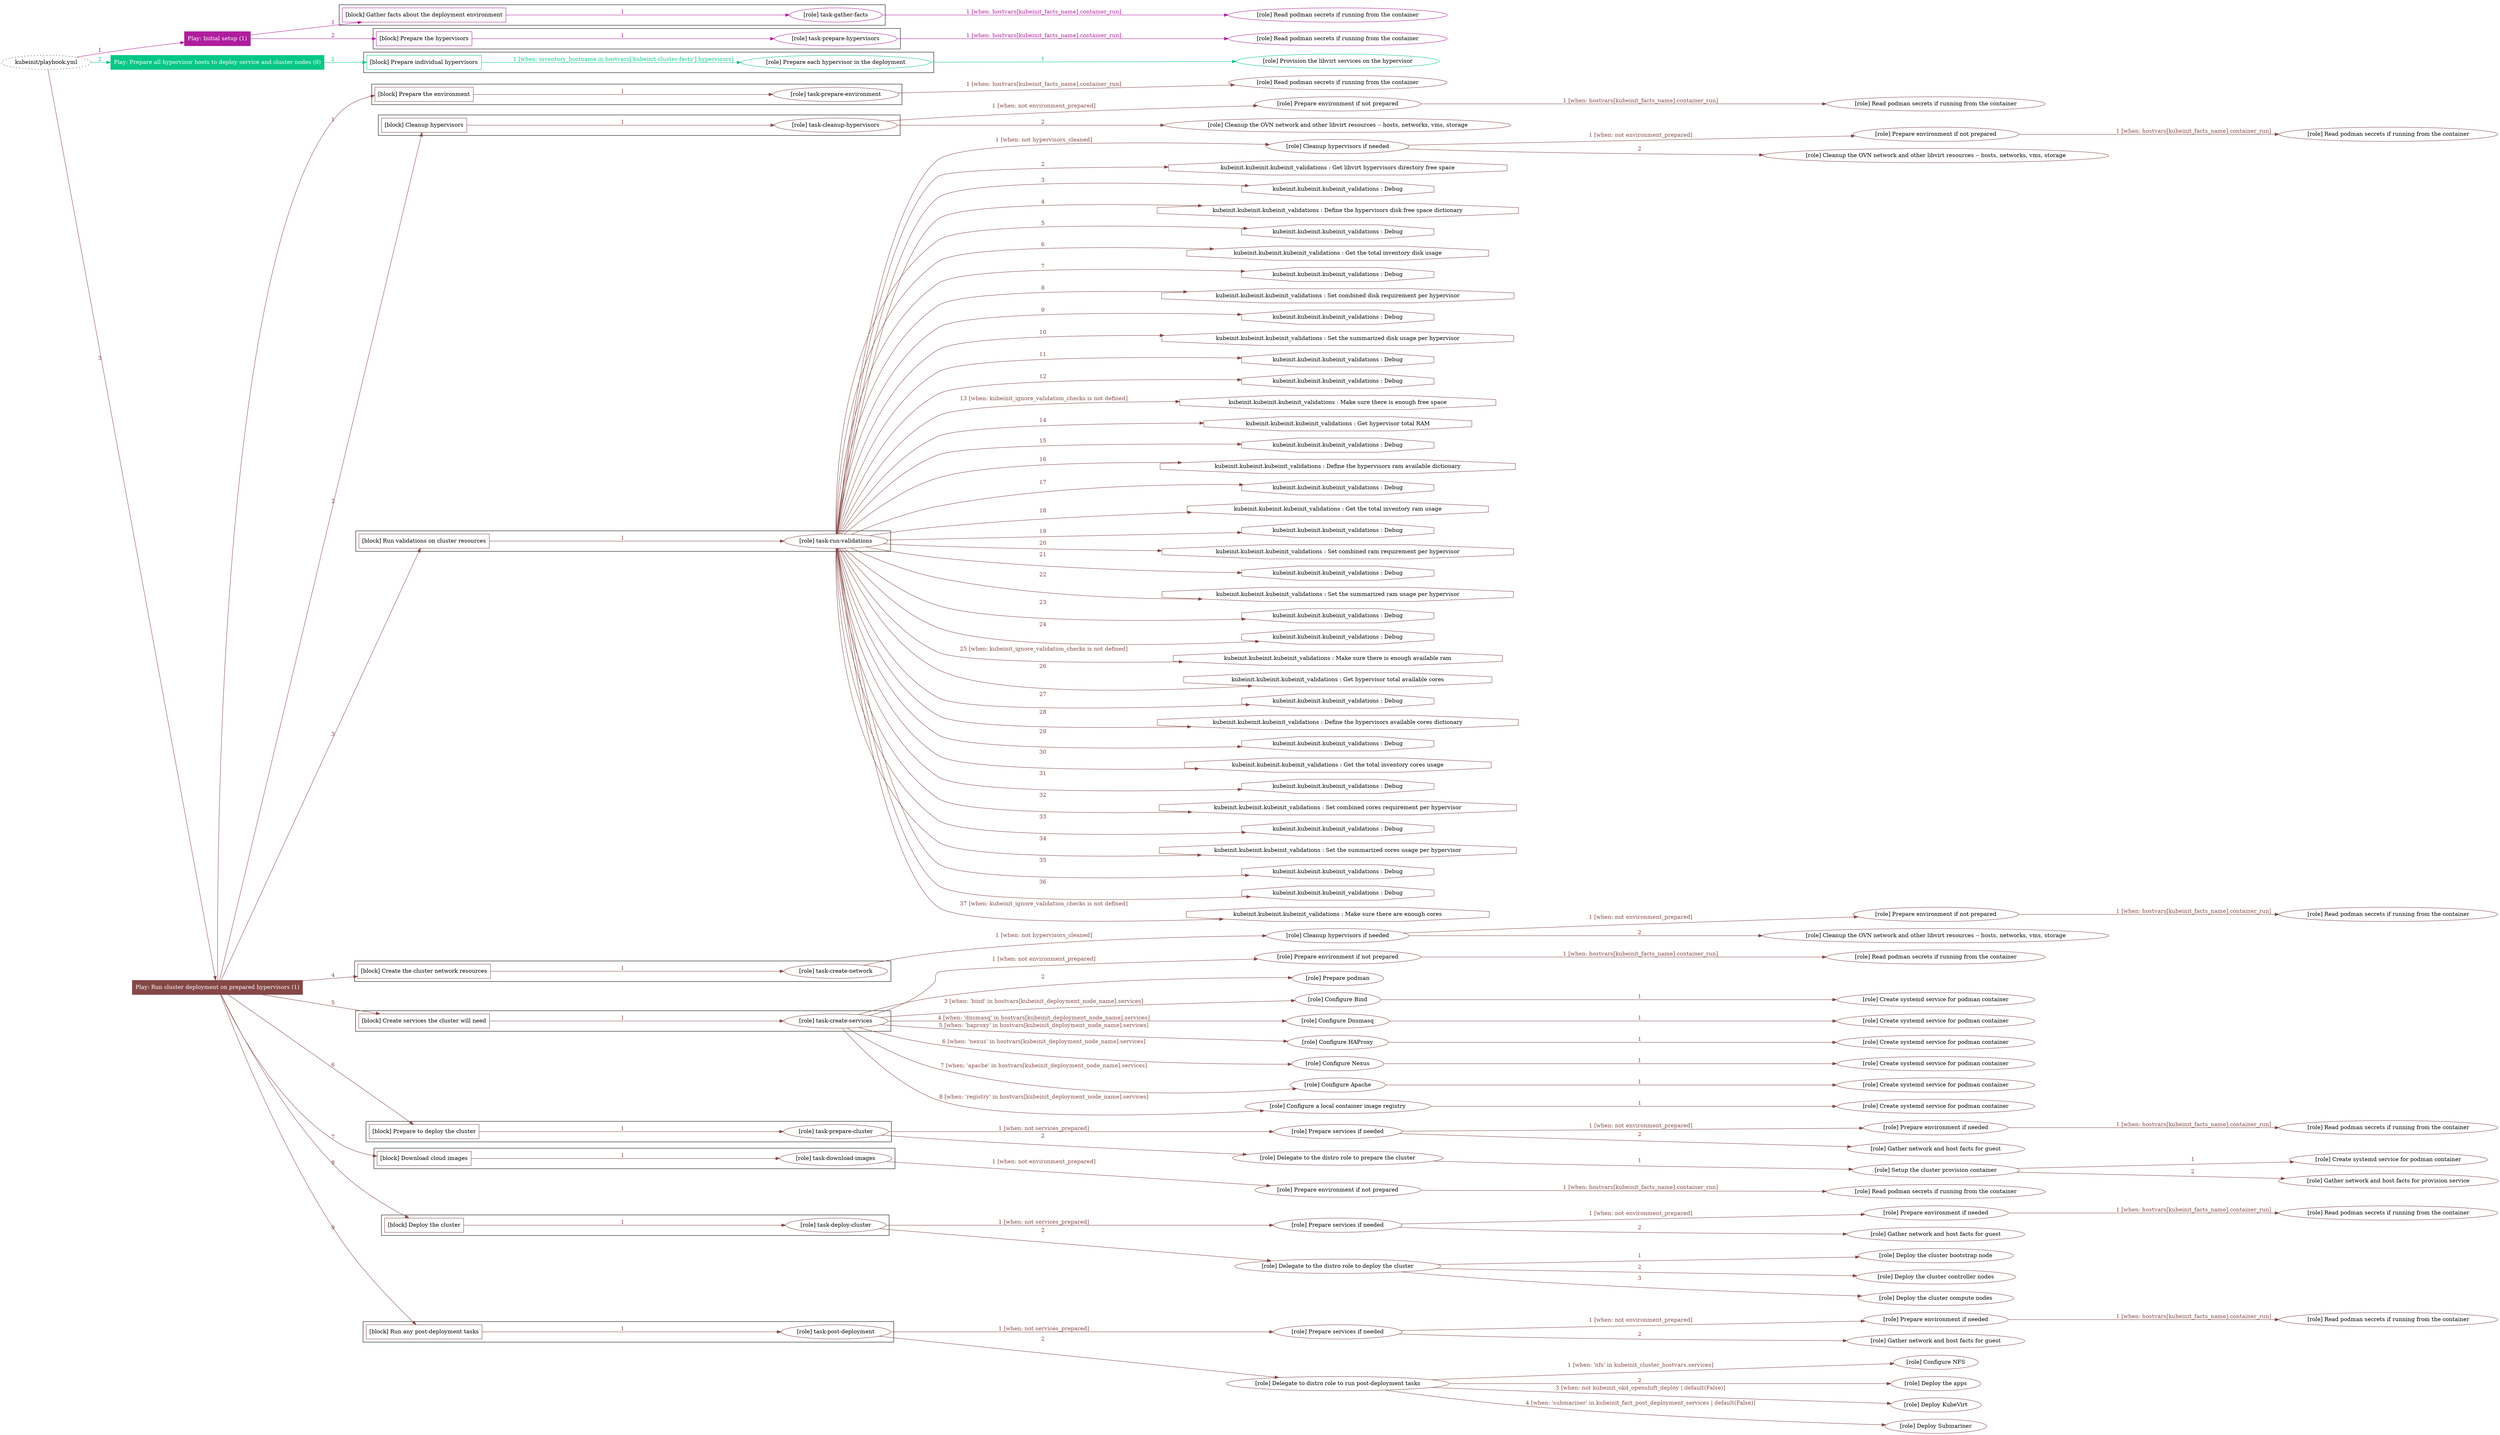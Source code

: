 digraph {
	graph [concentrate=true ordering=in rankdir=LR ratio=fill]
	edge [esep=5 sep=10]
	"kubeinit/playbook.yml" [id=root_node style=dotted]
	play_0685d596 [label="Play: Initial setup (1)" color="#af1d9d" fontcolor="#ffffff" id=play_0685d596 shape=box style=filled tooltip=localhost]
	"kubeinit/playbook.yml" -> play_0685d596 [label="1 " color="#af1d9d" fontcolor="#af1d9d" id=edge_8f8b0b2e labeltooltip="1 " tooltip="1 "]
	subgraph "Read podman secrets if running from the container" {
		role_24ed6146 [label="[role] Read podman secrets if running from the container" color="#af1d9d" id=role_24ed6146 tooltip="Read podman secrets if running from the container"]
	}
	subgraph "task-gather-facts" {
		role_61cdba4f [label="[role] task-gather-facts" color="#af1d9d" id=role_61cdba4f tooltip="task-gather-facts"]
		role_61cdba4f -> role_24ed6146 [label="1 [when: hostvars[kubeinit_facts_name].container_run]" color="#af1d9d" fontcolor="#af1d9d" id=edge_80971793 labeltooltip="1 [when: hostvars[kubeinit_facts_name].container_run]" tooltip="1 [when: hostvars[kubeinit_facts_name].container_run]"]
	}
	subgraph "Read podman secrets if running from the container" {
		role_dbc842fd [label="[role] Read podman secrets if running from the container" color="#af1d9d" id=role_dbc842fd tooltip="Read podman secrets if running from the container"]
	}
	subgraph "task-prepare-hypervisors" {
		role_faa354c3 [label="[role] task-prepare-hypervisors" color="#af1d9d" id=role_faa354c3 tooltip="task-prepare-hypervisors"]
		role_faa354c3 -> role_dbc842fd [label="1 [when: hostvars[kubeinit_facts_name].container_run]" color="#af1d9d" fontcolor="#af1d9d" id=edge_2224cdc1 labeltooltip="1 [when: hostvars[kubeinit_facts_name].container_run]" tooltip="1 [when: hostvars[kubeinit_facts_name].container_run]"]
	}
	subgraph "Play: Initial setup (1)" {
		play_0685d596 -> block_a4c54ee0 [label=1 color="#af1d9d" fontcolor="#af1d9d" id=edge_aa419f63 labeltooltip=1 tooltip=1]
		subgraph cluster_block_a4c54ee0 {
			block_a4c54ee0 [label="[block] Gather facts about the deployment environment" color="#af1d9d" id=block_a4c54ee0 labeltooltip="Gather facts about the deployment environment" shape=box tooltip="Gather facts about the deployment environment"]
			block_a4c54ee0 -> role_61cdba4f [label="1 " color="#af1d9d" fontcolor="#af1d9d" id=edge_328b57b1 labeltooltip="1 " tooltip="1 "]
		}
		play_0685d596 -> block_86381992 [label=2 color="#af1d9d" fontcolor="#af1d9d" id=edge_4bd8c735 labeltooltip=2 tooltip=2]
		subgraph cluster_block_86381992 {
			block_86381992 [label="[block] Prepare the hypervisors" color="#af1d9d" id=block_86381992 labeltooltip="Prepare the hypervisors" shape=box tooltip="Prepare the hypervisors"]
			block_86381992 -> role_faa354c3 [label="1 " color="#af1d9d" fontcolor="#af1d9d" id=edge_7ea44155 labeltooltip="1 " tooltip="1 "]
		}
	}
	play_f2691a09 [label="Play: Prepare all hypervisor hosts to deploy service and cluster nodes (0)" color="#05c787" fontcolor="#ffffff" id=play_f2691a09 shape=box style=filled tooltip="Play: Prepare all hypervisor hosts to deploy service and cluster nodes (0)"]
	"kubeinit/playbook.yml" -> play_f2691a09 [label="2 " color="#05c787" fontcolor="#05c787" id=edge_9581163a labeltooltip="2 " tooltip="2 "]
	subgraph "Provision the libvirt services on the hypervisor" {
		role_4ffd6a78 [label="[role] Provision the libvirt services on the hypervisor" color="#05c787" id=role_4ffd6a78 tooltip="Provision the libvirt services on the hypervisor"]
	}
	subgraph "Prepare each hypervisor in the deployment" {
		role_a27e5c98 [label="[role] Prepare each hypervisor in the deployment" color="#05c787" id=role_a27e5c98 tooltip="Prepare each hypervisor in the deployment"]
		role_a27e5c98 -> role_4ffd6a78 [label="1 " color="#05c787" fontcolor="#05c787" id=edge_4da45362 labeltooltip="1 " tooltip="1 "]
	}
	subgraph "Play: Prepare all hypervisor hosts to deploy service and cluster nodes (0)" {
		play_f2691a09 -> block_46a20456 [label=1 color="#05c787" fontcolor="#05c787" id=edge_9b5842ed labeltooltip=1 tooltip=1]
		subgraph cluster_block_46a20456 {
			block_46a20456 [label="[block] Prepare individual hypervisors" color="#05c787" id=block_46a20456 labeltooltip="Prepare individual hypervisors" shape=box tooltip="Prepare individual hypervisors"]
			block_46a20456 -> role_a27e5c98 [label="1 [when: inventory_hostname in hostvars['kubeinit-cluster-facts'].hypervisors]" color="#05c787" fontcolor="#05c787" id=edge_c04d66a2 labeltooltip="1 [when: inventory_hostname in hostvars['kubeinit-cluster-facts'].hypervisors]" tooltip="1 [when: inventory_hostname in hostvars['kubeinit-cluster-facts'].hypervisors]"]
		}
	}
	play_f6b7270e [label="Play: Run cluster deployment on prepared hypervisors (1)" color="#854747" fontcolor="#ffffff" id=play_f6b7270e shape=box style=filled tooltip=localhost]
	"kubeinit/playbook.yml" -> play_f6b7270e [label="3 " color="#854747" fontcolor="#854747" id=edge_bc15d249 labeltooltip="3 " tooltip="3 "]
	subgraph "Read podman secrets if running from the container" {
		role_94234beb [label="[role] Read podman secrets if running from the container" color="#854747" id=role_94234beb tooltip="Read podman secrets if running from the container"]
	}
	subgraph "task-prepare-environment" {
		role_3688cc11 [label="[role] task-prepare-environment" color="#854747" id=role_3688cc11 tooltip="task-prepare-environment"]
		role_3688cc11 -> role_94234beb [label="1 [when: hostvars[kubeinit_facts_name].container_run]" color="#854747" fontcolor="#854747" id=edge_d408e7b5 labeltooltip="1 [when: hostvars[kubeinit_facts_name].container_run]" tooltip="1 [when: hostvars[kubeinit_facts_name].container_run]"]
	}
	subgraph "Read podman secrets if running from the container" {
		role_22112180 [label="[role] Read podman secrets if running from the container" color="#854747" id=role_22112180 tooltip="Read podman secrets if running from the container"]
	}
	subgraph "Prepare environment if not prepared" {
		role_2fa9e718 [label="[role] Prepare environment if not prepared" color="#854747" id=role_2fa9e718 tooltip="Prepare environment if not prepared"]
		role_2fa9e718 -> role_22112180 [label="1 [when: hostvars[kubeinit_facts_name].container_run]" color="#854747" fontcolor="#854747" id=edge_878604b3 labeltooltip="1 [when: hostvars[kubeinit_facts_name].container_run]" tooltip="1 [when: hostvars[kubeinit_facts_name].container_run]"]
	}
	subgraph "Cleanup the OVN network and other libvirt resources -- hosts, networks, vms, storage" {
		role_5b834fec [label="[role] Cleanup the OVN network and other libvirt resources -- hosts, networks, vms, storage" color="#854747" id=role_5b834fec tooltip="Cleanup the OVN network and other libvirt resources -- hosts, networks, vms, storage"]
	}
	subgraph "task-cleanup-hypervisors" {
		role_22221d3d [label="[role] task-cleanup-hypervisors" color="#854747" id=role_22221d3d tooltip="task-cleanup-hypervisors"]
		role_22221d3d -> role_2fa9e718 [label="1 [when: not environment_prepared]" color="#854747" fontcolor="#854747" id=edge_04b07836 labeltooltip="1 [when: not environment_prepared]" tooltip="1 [when: not environment_prepared]"]
		role_22221d3d -> role_5b834fec [label="2 " color="#854747" fontcolor="#854747" id=edge_b4f05769 labeltooltip="2 " tooltip="2 "]
	}
	subgraph "Read podman secrets if running from the container" {
		role_e378401e [label="[role] Read podman secrets if running from the container" color="#854747" id=role_e378401e tooltip="Read podman secrets if running from the container"]
	}
	subgraph "Prepare environment if not prepared" {
		role_9aff39a0 [label="[role] Prepare environment if not prepared" color="#854747" id=role_9aff39a0 tooltip="Prepare environment if not prepared"]
		role_9aff39a0 -> role_e378401e [label="1 [when: hostvars[kubeinit_facts_name].container_run]" color="#854747" fontcolor="#854747" id=edge_1d76d704 labeltooltip="1 [when: hostvars[kubeinit_facts_name].container_run]" tooltip="1 [when: hostvars[kubeinit_facts_name].container_run]"]
	}
	subgraph "Cleanup the OVN network and other libvirt resources -- hosts, networks, vms, storage" {
		role_2ee1ac13 [label="[role] Cleanup the OVN network and other libvirt resources -- hosts, networks, vms, storage" color="#854747" id=role_2ee1ac13 tooltip="Cleanup the OVN network and other libvirt resources -- hosts, networks, vms, storage"]
	}
	subgraph "Cleanup hypervisors if needed" {
		role_cc8b9777 [label="[role] Cleanup hypervisors if needed" color="#854747" id=role_cc8b9777 tooltip="Cleanup hypervisors if needed"]
		role_cc8b9777 -> role_9aff39a0 [label="1 [when: not environment_prepared]" color="#854747" fontcolor="#854747" id=edge_7e98223b labeltooltip="1 [when: not environment_prepared]" tooltip="1 [when: not environment_prepared]"]
		role_cc8b9777 -> role_2ee1ac13 [label="2 " color="#854747" fontcolor="#854747" id=edge_c0508a33 labeltooltip="2 " tooltip="2 "]
	}
	subgraph "task-run-validations" {
		role_714ed2f5 [label="[role] task-run-validations" color="#854747" id=role_714ed2f5 tooltip="task-run-validations"]
		role_714ed2f5 -> role_cc8b9777 [label="1 [when: not hypervisors_cleaned]" color="#854747" fontcolor="#854747" id=edge_dbb96b93 labeltooltip="1 [when: not hypervisors_cleaned]" tooltip="1 [when: not hypervisors_cleaned]"]
		task_331202b0 [label="kubeinit.kubeinit.kubeinit_validations : Get libvirt hypervisors directory free space" color="#854747" id=task_331202b0 shape=octagon tooltip="kubeinit.kubeinit.kubeinit_validations : Get libvirt hypervisors directory free space"]
		role_714ed2f5 -> task_331202b0 [label="2 " color="#854747" fontcolor="#854747" id=edge_df3372b8 labeltooltip="2 " tooltip="2 "]
		task_e487527e [label="kubeinit.kubeinit.kubeinit_validations : Debug" color="#854747" id=task_e487527e shape=octagon tooltip="kubeinit.kubeinit.kubeinit_validations : Debug"]
		role_714ed2f5 -> task_e487527e [label="3 " color="#854747" fontcolor="#854747" id=edge_4d9d4623 labeltooltip="3 " tooltip="3 "]
		task_a18139d1 [label="kubeinit.kubeinit.kubeinit_validations : Define the hypervisors disk free space dictionary" color="#854747" id=task_a18139d1 shape=octagon tooltip="kubeinit.kubeinit.kubeinit_validations : Define the hypervisors disk free space dictionary"]
		role_714ed2f5 -> task_a18139d1 [label="4 " color="#854747" fontcolor="#854747" id=edge_6fa7f464 labeltooltip="4 " tooltip="4 "]
		task_9005a66f [label="kubeinit.kubeinit.kubeinit_validations : Debug" color="#854747" id=task_9005a66f shape=octagon tooltip="kubeinit.kubeinit.kubeinit_validations : Debug"]
		role_714ed2f5 -> task_9005a66f [label="5 " color="#854747" fontcolor="#854747" id=edge_04dede10 labeltooltip="5 " tooltip="5 "]
		task_33480e3e [label="kubeinit.kubeinit.kubeinit_validations : Get the total inventory disk usage" color="#854747" id=task_33480e3e shape=octagon tooltip="kubeinit.kubeinit.kubeinit_validations : Get the total inventory disk usage"]
		role_714ed2f5 -> task_33480e3e [label="6 " color="#854747" fontcolor="#854747" id=edge_5e20a4da labeltooltip="6 " tooltip="6 "]
		task_8d10c414 [label="kubeinit.kubeinit.kubeinit_validations : Debug" color="#854747" id=task_8d10c414 shape=octagon tooltip="kubeinit.kubeinit.kubeinit_validations : Debug"]
		role_714ed2f5 -> task_8d10c414 [label="7 " color="#854747" fontcolor="#854747" id=edge_f7def465 labeltooltip="7 " tooltip="7 "]
		task_3818ac4b [label="kubeinit.kubeinit.kubeinit_validations : Set combined disk requirement per hypervisor" color="#854747" id=task_3818ac4b shape=octagon tooltip="kubeinit.kubeinit.kubeinit_validations : Set combined disk requirement per hypervisor"]
		role_714ed2f5 -> task_3818ac4b [label="8 " color="#854747" fontcolor="#854747" id=edge_9a1a852e labeltooltip="8 " tooltip="8 "]
		task_43aed295 [label="kubeinit.kubeinit.kubeinit_validations : Debug" color="#854747" id=task_43aed295 shape=octagon tooltip="kubeinit.kubeinit.kubeinit_validations : Debug"]
		role_714ed2f5 -> task_43aed295 [label="9 " color="#854747" fontcolor="#854747" id=edge_b6ee9d25 labeltooltip="9 " tooltip="9 "]
		task_d18b5971 [label="kubeinit.kubeinit.kubeinit_validations : Set the summarized disk usage per hypervisor" color="#854747" id=task_d18b5971 shape=octagon tooltip="kubeinit.kubeinit.kubeinit_validations : Set the summarized disk usage per hypervisor"]
		role_714ed2f5 -> task_d18b5971 [label="10 " color="#854747" fontcolor="#854747" id=edge_6c0a3bf8 labeltooltip="10 " tooltip="10 "]
		task_32d3f535 [label="kubeinit.kubeinit.kubeinit_validations : Debug" color="#854747" id=task_32d3f535 shape=octagon tooltip="kubeinit.kubeinit.kubeinit_validations : Debug"]
		role_714ed2f5 -> task_32d3f535 [label="11 " color="#854747" fontcolor="#854747" id=edge_5df92bb1 labeltooltip="11 " tooltip="11 "]
		task_d9fd62b8 [label="kubeinit.kubeinit.kubeinit_validations : Debug" color="#854747" id=task_d9fd62b8 shape=octagon tooltip="kubeinit.kubeinit.kubeinit_validations : Debug"]
		role_714ed2f5 -> task_d9fd62b8 [label="12 " color="#854747" fontcolor="#854747" id=edge_c67eb30b labeltooltip="12 " tooltip="12 "]
		task_4057af6d [label="kubeinit.kubeinit.kubeinit_validations : Make sure there is enough free space" color="#854747" id=task_4057af6d shape=octagon tooltip="kubeinit.kubeinit.kubeinit_validations : Make sure there is enough free space"]
		role_714ed2f5 -> task_4057af6d [label="13 [when: kubeinit_ignore_validation_checks is not defined]" color="#854747" fontcolor="#854747" id=edge_d4b94a95 labeltooltip="13 [when: kubeinit_ignore_validation_checks is not defined]" tooltip="13 [when: kubeinit_ignore_validation_checks is not defined]"]
		task_4371230c [label="kubeinit.kubeinit.kubeinit_validations : Get hypervisor total RAM" color="#854747" id=task_4371230c shape=octagon tooltip="kubeinit.kubeinit.kubeinit_validations : Get hypervisor total RAM"]
		role_714ed2f5 -> task_4371230c [label="14 " color="#854747" fontcolor="#854747" id=edge_fa774806 labeltooltip="14 " tooltip="14 "]
		task_19214ac5 [label="kubeinit.kubeinit.kubeinit_validations : Debug" color="#854747" id=task_19214ac5 shape=octagon tooltip="kubeinit.kubeinit.kubeinit_validations : Debug"]
		role_714ed2f5 -> task_19214ac5 [label="15 " color="#854747" fontcolor="#854747" id=edge_b924565c labeltooltip="15 " tooltip="15 "]
		task_bca22508 [label="kubeinit.kubeinit.kubeinit_validations : Define the hypervisors ram available dictionary" color="#854747" id=task_bca22508 shape=octagon tooltip="kubeinit.kubeinit.kubeinit_validations : Define the hypervisors ram available dictionary"]
		role_714ed2f5 -> task_bca22508 [label="16 " color="#854747" fontcolor="#854747" id=edge_3944352e labeltooltip="16 " tooltip="16 "]
		task_31cd883c [label="kubeinit.kubeinit.kubeinit_validations : Debug" color="#854747" id=task_31cd883c shape=octagon tooltip="kubeinit.kubeinit.kubeinit_validations : Debug"]
		role_714ed2f5 -> task_31cd883c [label="17 " color="#854747" fontcolor="#854747" id=edge_65f0839d labeltooltip="17 " tooltip="17 "]
		task_0bd666d9 [label="kubeinit.kubeinit.kubeinit_validations : Get the total inventory ram usage" color="#854747" id=task_0bd666d9 shape=octagon tooltip="kubeinit.kubeinit.kubeinit_validations : Get the total inventory ram usage"]
		role_714ed2f5 -> task_0bd666d9 [label="18 " color="#854747" fontcolor="#854747" id=edge_379b1be1 labeltooltip="18 " tooltip="18 "]
		task_aad6dec8 [label="kubeinit.kubeinit.kubeinit_validations : Debug" color="#854747" id=task_aad6dec8 shape=octagon tooltip="kubeinit.kubeinit.kubeinit_validations : Debug"]
		role_714ed2f5 -> task_aad6dec8 [label="19 " color="#854747" fontcolor="#854747" id=edge_ab756b54 labeltooltip="19 " tooltip="19 "]
		task_6234c213 [label="kubeinit.kubeinit.kubeinit_validations : Set combined ram requirement per hypervisor" color="#854747" id=task_6234c213 shape=octagon tooltip="kubeinit.kubeinit.kubeinit_validations : Set combined ram requirement per hypervisor"]
		role_714ed2f5 -> task_6234c213 [label="20 " color="#854747" fontcolor="#854747" id=edge_751dcb80 labeltooltip="20 " tooltip="20 "]
		task_55b1934d [label="kubeinit.kubeinit.kubeinit_validations : Debug" color="#854747" id=task_55b1934d shape=octagon tooltip="kubeinit.kubeinit.kubeinit_validations : Debug"]
		role_714ed2f5 -> task_55b1934d [label="21 " color="#854747" fontcolor="#854747" id=edge_93efc09e labeltooltip="21 " tooltip="21 "]
		task_b876c24c [label="kubeinit.kubeinit.kubeinit_validations : Set the summarized ram usage per hypervisor" color="#854747" id=task_b876c24c shape=octagon tooltip="kubeinit.kubeinit.kubeinit_validations : Set the summarized ram usage per hypervisor"]
		role_714ed2f5 -> task_b876c24c [label="22 " color="#854747" fontcolor="#854747" id=edge_3e8c106b labeltooltip="22 " tooltip="22 "]
		task_79469ac1 [label="kubeinit.kubeinit.kubeinit_validations : Debug" color="#854747" id=task_79469ac1 shape=octagon tooltip="kubeinit.kubeinit.kubeinit_validations : Debug"]
		role_714ed2f5 -> task_79469ac1 [label="23 " color="#854747" fontcolor="#854747" id=edge_8bdf8577 labeltooltip="23 " tooltip="23 "]
		task_2e6499dc [label="kubeinit.kubeinit.kubeinit_validations : Debug" color="#854747" id=task_2e6499dc shape=octagon tooltip="kubeinit.kubeinit.kubeinit_validations : Debug"]
		role_714ed2f5 -> task_2e6499dc [label="24 " color="#854747" fontcolor="#854747" id=edge_8e2a5d62 labeltooltip="24 " tooltip="24 "]
		task_184e31fc [label="kubeinit.kubeinit.kubeinit_validations : Make sure there is enough available ram" color="#854747" id=task_184e31fc shape=octagon tooltip="kubeinit.kubeinit.kubeinit_validations : Make sure there is enough available ram"]
		role_714ed2f5 -> task_184e31fc [label="25 [when: kubeinit_ignore_validation_checks is not defined]" color="#854747" fontcolor="#854747" id=edge_db596698 labeltooltip="25 [when: kubeinit_ignore_validation_checks is not defined]" tooltip="25 [when: kubeinit_ignore_validation_checks is not defined]"]
		task_57b4d81a [label="kubeinit.kubeinit.kubeinit_validations : Get hypervisor total available cores" color="#854747" id=task_57b4d81a shape=octagon tooltip="kubeinit.kubeinit.kubeinit_validations : Get hypervisor total available cores"]
		role_714ed2f5 -> task_57b4d81a [label="26 " color="#854747" fontcolor="#854747" id=edge_7ad4e264 labeltooltip="26 " tooltip="26 "]
		task_b1676270 [label="kubeinit.kubeinit.kubeinit_validations : Debug" color="#854747" id=task_b1676270 shape=octagon tooltip="kubeinit.kubeinit.kubeinit_validations : Debug"]
		role_714ed2f5 -> task_b1676270 [label="27 " color="#854747" fontcolor="#854747" id=edge_e99731a4 labeltooltip="27 " tooltip="27 "]
		task_e84261bd [label="kubeinit.kubeinit.kubeinit_validations : Define the hypervisors available cores dictionary" color="#854747" id=task_e84261bd shape=octagon tooltip="kubeinit.kubeinit.kubeinit_validations : Define the hypervisors available cores dictionary"]
		role_714ed2f5 -> task_e84261bd [label="28 " color="#854747" fontcolor="#854747" id=edge_4832e1b4 labeltooltip="28 " tooltip="28 "]
		task_720cba52 [label="kubeinit.kubeinit.kubeinit_validations : Debug" color="#854747" id=task_720cba52 shape=octagon tooltip="kubeinit.kubeinit.kubeinit_validations : Debug"]
		role_714ed2f5 -> task_720cba52 [label="29 " color="#854747" fontcolor="#854747" id=edge_a4167775 labeltooltip="29 " tooltip="29 "]
		task_f6d13540 [label="kubeinit.kubeinit.kubeinit_validations : Get the total inventory cores usage" color="#854747" id=task_f6d13540 shape=octagon tooltip="kubeinit.kubeinit.kubeinit_validations : Get the total inventory cores usage"]
		role_714ed2f5 -> task_f6d13540 [label="30 " color="#854747" fontcolor="#854747" id=edge_bd44d504 labeltooltip="30 " tooltip="30 "]
		task_a592d8c6 [label="kubeinit.kubeinit.kubeinit_validations : Debug" color="#854747" id=task_a592d8c6 shape=octagon tooltip="kubeinit.kubeinit.kubeinit_validations : Debug"]
		role_714ed2f5 -> task_a592d8c6 [label="31 " color="#854747" fontcolor="#854747" id=edge_2c338719 labeltooltip="31 " tooltip="31 "]
		task_e8f35850 [label="kubeinit.kubeinit.kubeinit_validations : Set combined cores requirement per hypervisor" color="#854747" id=task_e8f35850 shape=octagon tooltip="kubeinit.kubeinit.kubeinit_validations : Set combined cores requirement per hypervisor"]
		role_714ed2f5 -> task_e8f35850 [label="32 " color="#854747" fontcolor="#854747" id=edge_eac972f3 labeltooltip="32 " tooltip="32 "]
		task_7ab12b32 [label="kubeinit.kubeinit.kubeinit_validations : Debug" color="#854747" id=task_7ab12b32 shape=octagon tooltip="kubeinit.kubeinit.kubeinit_validations : Debug"]
		role_714ed2f5 -> task_7ab12b32 [label="33 " color="#854747" fontcolor="#854747" id=edge_dffef569 labeltooltip="33 " tooltip="33 "]
		task_8094daaf [label="kubeinit.kubeinit.kubeinit_validations : Set the summarized cores usage per hypervisor" color="#854747" id=task_8094daaf shape=octagon tooltip="kubeinit.kubeinit.kubeinit_validations : Set the summarized cores usage per hypervisor"]
		role_714ed2f5 -> task_8094daaf [label="34 " color="#854747" fontcolor="#854747" id=edge_0f276ed6 labeltooltip="34 " tooltip="34 "]
		task_fc8c52a8 [label="kubeinit.kubeinit.kubeinit_validations : Debug" color="#854747" id=task_fc8c52a8 shape=octagon tooltip="kubeinit.kubeinit.kubeinit_validations : Debug"]
		role_714ed2f5 -> task_fc8c52a8 [label="35 " color="#854747" fontcolor="#854747" id=edge_a1a5c44b labeltooltip="35 " tooltip="35 "]
		task_5edb36e2 [label="kubeinit.kubeinit.kubeinit_validations : Debug" color="#854747" id=task_5edb36e2 shape=octagon tooltip="kubeinit.kubeinit.kubeinit_validations : Debug"]
		role_714ed2f5 -> task_5edb36e2 [label="36 " color="#854747" fontcolor="#854747" id=edge_3288715a labeltooltip="36 " tooltip="36 "]
		task_ea5ab6d1 [label="kubeinit.kubeinit.kubeinit_validations : Make sure there are enough cores" color="#854747" id=task_ea5ab6d1 shape=octagon tooltip="kubeinit.kubeinit.kubeinit_validations : Make sure there are enough cores"]
		role_714ed2f5 -> task_ea5ab6d1 [label="37 [when: kubeinit_ignore_validation_checks is not defined]" color="#854747" fontcolor="#854747" id=edge_55702347 labeltooltip="37 [when: kubeinit_ignore_validation_checks is not defined]" tooltip="37 [when: kubeinit_ignore_validation_checks is not defined]"]
	}
	subgraph "Read podman secrets if running from the container" {
		role_0a273cbb [label="[role] Read podman secrets if running from the container" color="#854747" id=role_0a273cbb tooltip="Read podman secrets if running from the container"]
	}
	subgraph "Prepare environment if not prepared" {
		role_f14a4124 [label="[role] Prepare environment if not prepared" color="#854747" id=role_f14a4124 tooltip="Prepare environment if not prepared"]
		role_f14a4124 -> role_0a273cbb [label="1 [when: hostvars[kubeinit_facts_name].container_run]" color="#854747" fontcolor="#854747" id=edge_93dc4314 labeltooltip="1 [when: hostvars[kubeinit_facts_name].container_run]" tooltip="1 [when: hostvars[kubeinit_facts_name].container_run]"]
	}
	subgraph "Cleanup the OVN network and other libvirt resources -- hosts, networks, vms, storage" {
		role_46f01a3d [label="[role] Cleanup the OVN network and other libvirt resources -- hosts, networks, vms, storage" color="#854747" id=role_46f01a3d tooltip="Cleanup the OVN network and other libvirt resources -- hosts, networks, vms, storage"]
	}
	subgraph "Cleanup hypervisors if needed" {
		role_ae4ad0f1 [label="[role] Cleanup hypervisors if needed" color="#854747" id=role_ae4ad0f1 tooltip="Cleanup hypervisors if needed"]
		role_ae4ad0f1 -> role_f14a4124 [label="1 [when: not environment_prepared]" color="#854747" fontcolor="#854747" id=edge_c607fcca labeltooltip="1 [when: not environment_prepared]" tooltip="1 [when: not environment_prepared]"]
		role_ae4ad0f1 -> role_46f01a3d [label="2 " color="#854747" fontcolor="#854747" id=edge_eb69a3cb labeltooltip="2 " tooltip="2 "]
	}
	subgraph "task-create-network" {
		role_7b2343b9 [label="[role] task-create-network" color="#854747" id=role_7b2343b9 tooltip="task-create-network"]
		role_7b2343b9 -> role_ae4ad0f1 [label="1 [when: not hypervisors_cleaned]" color="#854747" fontcolor="#854747" id=edge_6773b597 labeltooltip="1 [when: not hypervisors_cleaned]" tooltip="1 [when: not hypervisors_cleaned]"]
	}
	subgraph "Read podman secrets if running from the container" {
		role_9940f193 [label="[role] Read podman secrets if running from the container" color="#854747" id=role_9940f193 tooltip="Read podman secrets if running from the container"]
	}
	subgraph "Prepare environment if not prepared" {
		role_8b5117d1 [label="[role] Prepare environment if not prepared" color="#854747" id=role_8b5117d1 tooltip="Prepare environment if not prepared"]
		role_8b5117d1 -> role_9940f193 [label="1 [when: hostvars[kubeinit_facts_name].container_run]" color="#854747" fontcolor="#854747" id=edge_570a6916 labeltooltip="1 [when: hostvars[kubeinit_facts_name].container_run]" tooltip="1 [when: hostvars[kubeinit_facts_name].container_run]"]
	}
	subgraph "Prepare podman" {
		role_1c37339b [label="[role] Prepare podman" color="#854747" id=role_1c37339b tooltip="Prepare podman"]
	}
	subgraph "Create systemd service for podman container" {
		role_82f84733 [label="[role] Create systemd service for podman container" color="#854747" id=role_82f84733 tooltip="Create systemd service for podman container"]
	}
	subgraph "Configure Bind" {
		role_f8280f1b [label="[role] Configure Bind" color="#854747" id=role_f8280f1b tooltip="Configure Bind"]
		role_f8280f1b -> role_82f84733 [label="1 " color="#854747" fontcolor="#854747" id=edge_6f335234 labeltooltip="1 " tooltip="1 "]
	}
	subgraph "Create systemd service for podman container" {
		role_722916a3 [label="[role] Create systemd service for podman container" color="#854747" id=role_722916a3 tooltip="Create systemd service for podman container"]
	}
	subgraph "Configure Dnsmasq" {
		role_4d4dff0d [label="[role] Configure Dnsmasq" color="#854747" id=role_4d4dff0d tooltip="Configure Dnsmasq"]
		role_4d4dff0d -> role_722916a3 [label="1 " color="#854747" fontcolor="#854747" id=edge_c4a05e3c labeltooltip="1 " tooltip="1 "]
	}
	subgraph "Create systemd service for podman container" {
		role_c4d7d12b [label="[role] Create systemd service for podman container" color="#854747" id=role_c4d7d12b tooltip="Create systemd service for podman container"]
	}
	subgraph "Configure HAProxy" {
		role_9acf5d86 [label="[role] Configure HAProxy" color="#854747" id=role_9acf5d86 tooltip="Configure HAProxy"]
		role_9acf5d86 -> role_c4d7d12b [label="1 " color="#854747" fontcolor="#854747" id=edge_c8ade5e2 labeltooltip="1 " tooltip="1 "]
	}
	subgraph "Create systemd service for podman container" {
		role_96e7df2e [label="[role] Create systemd service for podman container" color="#854747" id=role_96e7df2e tooltip="Create systemd service for podman container"]
	}
	subgraph "Configure Nexus" {
		role_5ab86083 [label="[role] Configure Nexus" color="#854747" id=role_5ab86083 tooltip="Configure Nexus"]
		role_5ab86083 -> role_96e7df2e [label="1 " color="#854747" fontcolor="#854747" id=edge_fc208c5f labeltooltip="1 " tooltip="1 "]
	}
	subgraph "Create systemd service for podman container" {
		role_d1525b43 [label="[role] Create systemd service for podman container" color="#854747" id=role_d1525b43 tooltip="Create systemd service for podman container"]
	}
	subgraph "Configure Apache" {
		role_7e52aaa8 [label="[role] Configure Apache" color="#854747" id=role_7e52aaa8 tooltip="Configure Apache"]
		role_7e52aaa8 -> role_d1525b43 [label="1 " color="#854747" fontcolor="#854747" id=edge_864ea550 labeltooltip="1 " tooltip="1 "]
	}
	subgraph "Create systemd service for podman container" {
		role_dd928d20 [label="[role] Create systemd service for podman container" color="#854747" id=role_dd928d20 tooltip="Create systemd service for podman container"]
	}
	subgraph "Configure a local container image registry" {
		role_128b77f2 [label="[role] Configure a local container image registry" color="#854747" id=role_128b77f2 tooltip="Configure a local container image registry"]
		role_128b77f2 -> role_dd928d20 [label="1 " color="#854747" fontcolor="#854747" id=edge_01240ed7 labeltooltip="1 " tooltip="1 "]
	}
	subgraph "task-create-services" {
		role_9f8551ae [label="[role] task-create-services" color="#854747" id=role_9f8551ae tooltip="task-create-services"]
		role_9f8551ae -> role_8b5117d1 [label="1 [when: not environment_prepared]" color="#854747" fontcolor="#854747" id=edge_ffc8051e labeltooltip="1 [when: not environment_prepared]" tooltip="1 [when: not environment_prepared]"]
		role_9f8551ae -> role_1c37339b [label="2 " color="#854747" fontcolor="#854747" id=edge_c5fe451e labeltooltip="2 " tooltip="2 "]
		role_9f8551ae -> role_f8280f1b [label="3 [when: 'bind' in hostvars[kubeinit_deployment_node_name].services]" color="#854747" fontcolor="#854747" id=edge_663f0e9d labeltooltip="3 [when: 'bind' in hostvars[kubeinit_deployment_node_name].services]" tooltip="3 [when: 'bind' in hostvars[kubeinit_deployment_node_name].services]"]
		role_9f8551ae -> role_4d4dff0d [label="4 [when: 'dnsmasq' in hostvars[kubeinit_deployment_node_name].services]" color="#854747" fontcolor="#854747" id=edge_034dd972 labeltooltip="4 [when: 'dnsmasq' in hostvars[kubeinit_deployment_node_name].services]" tooltip="4 [when: 'dnsmasq' in hostvars[kubeinit_deployment_node_name].services]"]
		role_9f8551ae -> role_9acf5d86 [label="5 [when: 'haproxy' in hostvars[kubeinit_deployment_node_name].services]" color="#854747" fontcolor="#854747" id=edge_0c421c06 labeltooltip="5 [when: 'haproxy' in hostvars[kubeinit_deployment_node_name].services]" tooltip="5 [when: 'haproxy' in hostvars[kubeinit_deployment_node_name].services]"]
		role_9f8551ae -> role_5ab86083 [label="6 [when: 'nexus' in hostvars[kubeinit_deployment_node_name].services]" color="#854747" fontcolor="#854747" id=edge_4411fe98 labeltooltip="6 [when: 'nexus' in hostvars[kubeinit_deployment_node_name].services]" tooltip="6 [when: 'nexus' in hostvars[kubeinit_deployment_node_name].services]"]
		role_9f8551ae -> role_7e52aaa8 [label="7 [when: 'apache' in hostvars[kubeinit_deployment_node_name].services]" color="#854747" fontcolor="#854747" id=edge_deb7ddc9 labeltooltip="7 [when: 'apache' in hostvars[kubeinit_deployment_node_name].services]" tooltip="7 [when: 'apache' in hostvars[kubeinit_deployment_node_name].services]"]
		role_9f8551ae -> role_128b77f2 [label="8 [when: 'registry' in hostvars[kubeinit_deployment_node_name].services]" color="#854747" fontcolor="#854747" id=edge_385b0e34 labeltooltip="8 [when: 'registry' in hostvars[kubeinit_deployment_node_name].services]" tooltip="8 [when: 'registry' in hostvars[kubeinit_deployment_node_name].services]"]
	}
	subgraph "Read podman secrets if running from the container" {
		role_2feec84a [label="[role] Read podman secrets if running from the container" color="#854747" id=role_2feec84a tooltip="Read podman secrets if running from the container"]
	}
	subgraph "Prepare environment if needed" {
		role_009b6830 [label="[role] Prepare environment if needed" color="#854747" id=role_009b6830 tooltip="Prepare environment if needed"]
		role_009b6830 -> role_2feec84a [label="1 [when: hostvars[kubeinit_facts_name].container_run]" color="#854747" fontcolor="#854747" id=edge_22c7c553 labeltooltip="1 [when: hostvars[kubeinit_facts_name].container_run]" tooltip="1 [when: hostvars[kubeinit_facts_name].container_run]"]
	}
	subgraph "Gather network and host facts for guest" {
		role_32e7d302 [label="[role] Gather network and host facts for guest" color="#854747" id=role_32e7d302 tooltip="Gather network and host facts for guest"]
	}
	subgraph "Prepare services if needed" {
		role_1bd25bf4 [label="[role] Prepare services if needed" color="#854747" id=role_1bd25bf4 tooltip="Prepare services if needed"]
		role_1bd25bf4 -> role_009b6830 [label="1 [when: not environment_prepared]" color="#854747" fontcolor="#854747" id=edge_cebd118e labeltooltip="1 [when: not environment_prepared]" tooltip="1 [when: not environment_prepared]"]
		role_1bd25bf4 -> role_32e7d302 [label="2 " color="#854747" fontcolor="#854747" id=edge_277f470f labeltooltip="2 " tooltip="2 "]
	}
	subgraph "Create systemd service for podman container" {
		role_48a83e36 [label="[role] Create systemd service for podman container" color="#854747" id=role_48a83e36 tooltip="Create systemd service for podman container"]
	}
	subgraph "Gather network and host facts for provision service" {
		role_4736f19d [label="[role] Gather network and host facts for provision service" color="#854747" id=role_4736f19d tooltip="Gather network and host facts for provision service"]
	}
	subgraph "Setup the cluster provision container" {
		role_d6998a97 [label="[role] Setup the cluster provision container" color="#854747" id=role_d6998a97 tooltip="Setup the cluster provision container"]
		role_d6998a97 -> role_48a83e36 [label="1 " color="#854747" fontcolor="#854747" id=edge_468746f2 labeltooltip="1 " tooltip="1 "]
		role_d6998a97 -> role_4736f19d [label="2 " color="#854747" fontcolor="#854747" id=edge_09d8fa3c labeltooltip="2 " tooltip="2 "]
	}
	subgraph "Delegate to the distro role to prepare the cluster" {
		role_b8b2dfad [label="[role] Delegate to the distro role to prepare the cluster" color="#854747" id=role_b8b2dfad tooltip="Delegate to the distro role to prepare the cluster"]
		role_b8b2dfad -> role_d6998a97 [label="1 " color="#854747" fontcolor="#854747" id=edge_56ffdbbd labeltooltip="1 " tooltip="1 "]
	}
	subgraph "task-prepare-cluster" {
		role_9f67c3f3 [label="[role] task-prepare-cluster" color="#854747" id=role_9f67c3f3 tooltip="task-prepare-cluster"]
		role_9f67c3f3 -> role_1bd25bf4 [label="1 [when: not services_prepared]" color="#854747" fontcolor="#854747" id=edge_38957260 labeltooltip="1 [when: not services_prepared]" tooltip="1 [when: not services_prepared]"]
		role_9f67c3f3 -> role_b8b2dfad [label="2 " color="#854747" fontcolor="#854747" id=edge_b5f02023 labeltooltip="2 " tooltip="2 "]
	}
	subgraph "Read podman secrets if running from the container" {
		role_3481bdad [label="[role] Read podman secrets if running from the container" color="#854747" id=role_3481bdad tooltip="Read podman secrets if running from the container"]
	}
	subgraph "Prepare environment if not prepared" {
		role_5f57a7b1 [label="[role] Prepare environment if not prepared" color="#854747" id=role_5f57a7b1 tooltip="Prepare environment if not prepared"]
		role_5f57a7b1 -> role_3481bdad [label="1 [when: hostvars[kubeinit_facts_name].container_run]" color="#854747" fontcolor="#854747" id=edge_2f8afc37 labeltooltip="1 [when: hostvars[kubeinit_facts_name].container_run]" tooltip="1 [when: hostvars[kubeinit_facts_name].container_run]"]
	}
	subgraph "task-download-images" {
		role_b091c614 [label="[role] task-download-images" color="#854747" id=role_b091c614 tooltip="task-download-images"]
		role_b091c614 -> role_5f57a7b1 [label="1 [when: not environment_prepared]" color="#854747" fontcolor="#854747" id=edge_76d0ce73 labeltooltip="1 [when: not environment_prepared]" tooltip="1 [when: not environment_prepared]"]
	}
	subgraph "Read podman secrets if running from the container" {
		role_44425f18 [label="[role] Read podman secrets if running from the container" color="#854747" id=role_44425f18 tooltip="Read podman secrets if running from the container"]
	}
	subgraph "Prepare environment if needed" {
		role_6014ab1f [label="[role] Prepare environment if needed" color="#854747" id=role_6014ab1f tooltip="Prepare environment if needed"]
		role_6014ab1f -> role_44425f18 [label="1 [when: hostvars[kubeinit_facts_name].container_run]" color="#854747" fontcolor="#854747" id=edge_f5e2b9d2 labeltooltip="1 [when: hostvars[kubeinit_facts_name].container_run]" tooltip="1 [when: hostvars[kubeinit_facts_name].container_run]"]
	}
	subgraph "Gather network and host facts for guest" {
		role_49246c37 [label="[role] Gather network and host facts for guest" color="#854747" id=role_49246c37 tooltip="Gather network and host facts for guest"]
	}
	subgraph "Prepare services if needed" {
		role_19f2e84a [label="[role] Prepare services if needed" color="#854747" id=role_19f2e84a tooltip="Prepare services if needed"]
		role_19f2e84a -> role_6014ab1f [label="1 [when: not environment_prepared]" color="#854747" fontcolor="#854747" id=edge_bd857481 labeltooltip="1 [when: not environment_prepared]" tooltip="1 [when: not environment_prepared]"]
		role_19f2e84a -> role_49246c37 [label="2 " color="#854747" fontcolor="#854747" id=edge_11d826a4 labeltooltip="2 " tooltip="2 "]
	}
	subgraph "Deploy the cluster bootstrap node" {
		role_b52ae4ca [label="[role] Deploy the cluster bootstrap node" color="#854747" id=role_b52ae4ca tooltip="Deploy the cluster bootstrap node"]
	}
	subgraph "Deploy the cluster controller nodes" {
		role_f7401cf8 [label="[role] Deploy the cluster controller nodes" color="#854747" id=role_f7401cf8 tooltip="Deploy the cluster controller nodes"]
	}
	subgraph "Deploy the cluster compute nodes" {
		role_31ad3030 [label="[role] Deploy the cluster compute nodes" color="#854747" id=role_31ad3030 tooltip="Deploy the cluster compute nodes"]
	}
	subgraph "Delegate to the distro role to deploy the cluster" {
		role_9e33b3a4 [label="[role] Delegate to the distro role to deploy the cluster" color="#854747" id=role_9e33b3a4 tooltip="Delegate to the distro role to deploy the cluster"]
		role_9e33b3a4 -> role_b52ae4ca [label="1 " color="#854747" fontcolor="#854747" id=edge_e35a26ab labeltooltip="1 " tooltip="1 "]
		role_9e33b3a4 -> role_f7401cf8 [label="2 " color="#854747" fontcolor="#854747" id=edge_14961231 labeltooltip="2 " tooltip="2 "]
		role_9e33b3a4 -> role_31ad3030 [label="3 " color="#854747" fontcolor="#854747" id=edge_9550ce46 labeltooltip="3 " tooltip="3 "]
	}
	subgraph "task-deploy-cluster" {
		role_6e781729 [label="[role] task-deploy-cluster" color="#854747" id=role_6e781729 tooltip="task-deploy-cluster"]
		role_6e781729 -> role_19f2e84a [label="1 [when: not services_prepared]" color="#854747" fontcolor="#854747" id=edge_1a902d89 labeltooltip="1 [when: not services_prepared]" tooltip="1 [when: not services_prepared]"]
		role_6e781729 -> role_9e33b3a4 [label="2 " color="#854747" fontcolor="#854747" id=edge_b1f93ad5 labeltooltip="2 " tooltip="2 "]
	}
	subgraph "Read podman secrets if running from the container" {
		role_2a8621d2 [label="[role] Read podman secrets if running from the container" color="#854747" id=role_2a8621d2 tooltip="Read podman secrets if running from the container"]
	}
	subgraph "Prepare environment if needed" {
		role_eadfca57 [label="[role] Prepare environment if needed" color="#854747" id=role_eadfca57 tooltip="Prepare environment if needed"]
		role_eadfca57 -> role_2a8621d2 [label="1 [when: hostvars[kubeinit_facts_name].container_run]" color="#854747" fontcolor="#854747" id=edge_eaabb153 labeltooltip="1 [when: hostvars[kubeinit_facts_name].container_run]" tooltip="1 [when: hostvars[kubeinit_facts_name].container_run]"]
	}
	subgraph "Gather network and host facts for guest" {
		role_7bad373a [label="[role] Gather network and host facts for guest" color="#854747" id=role_7bad373a tooltip="Gather network and host facts for guest"]
	}
	subgraph "Prepare services if needed" {
		role_29e92356 [label="[role] Prepare services if needed" color="#854747" id=role_29e92356 tooltip="Prepare services if needed"]
		role_29e92356 -> role_eadfca57 [label="1 [when: not environment_prepared]" color="#854747" fontcolor="#854747" id=edge_fbf8859a labeltooltip="1 [when: not environment_prepared]" tooltip="1 [when: not environment_prepared]"]
		role_29e92356 -> role_7bad373a [label="2 " color="#854747" fontcolor="#854747" id=edge_2d566121 labeltooltip="2 " tooltip="2 "]
	}
	subgraph "Configure NFS" {
		role_874242cd [label="[role] Configure NFS" color="#854747" id=role_874242cd tooltip="Configure NFS"]
	}
	subgraph "Deploy the apps" {
		role_b0202a31 [label="[role] Deploy the apps" color="#854747" id=role_b0202a31 tooltip="Deploy the apps"]
	}
	subgraph "Deploy KubeVirt" {
		role_b1f30df3 [label="[role] Deploy KubeVirt" color="#854747" id=role_b1f30df3 tooltip="Deploy KubeVirt"]
	}
	subgraph "Deploy Submariner" {
		role_3932bcd1 [label="[role] Deploy Submariner" color="#854747" id=role_3932bcd1 tooltip="Deploy Submariner"]
	}
	subgraph "Delegate to distro role to run post-deployment tasks" {
		role_bc02cf06 [label="[role] Delegate to distro role to run post-deployment tasks" color="#854747" id=role_bc02cf06 tooltip="Delegate to distro role to run post-deployment tasks"]
		role_bc02cf06 -> role_874242cd [label="1 [when: 'nfs' in kubeinit_cluster_hostvars.services]" color="#854747" fontcolor="#854747" id=edge_096a5773 labeltooltip="1 [when: 'nfs' in kubeinit_cluster_hostvars.services]" tooltip="1 [when: 'nfs' in kubeinit_cluster_hostvars.services]"]
		role_bc02cf06 -> role_b0202a31 [label="2 " color="#854747" fontcolor="#854747" id=edge_5383c324 labeltooltip="2 " tooltip="2 "]
		role_bc02cf06 -> role_b1f30df3 [label="3 [when: not kubeinit_okd_openshift_deploy | default(False)]" color="#854747" fontcolor="#854747" id=edge_a6e15eb2 labeltooltip="3 [when: not kubeinit_okd_openshift_deploy | default(False)]" tooltip="3 [when: not kubeinit_okd_openshift_deploy | default(False)]"]
		role_bc02cf06 -> role_3932bcd1 [label="4 [when: 'submariner' in kubeinit_fact_post_deployment_services | default(False)]" color="#854747" fontcolor="#854747" id=edge_08c47618 labeltooltip="4 [when: 'submariner' in kubeinit_fact_post_deployment_services | default(False)]" tooltip="4 [when: 'submariner' in kubeinit_fact_post_deployment_services | default(False)]"]
	}
	subgraph "task-post-deployment" {
		role_a50f1cd4 [label="[role] task-post-deployment" color="#854747" id=role_a50f1cd4 tooltip="task-post-deployment"]
		role_a50f1cd4 -> role_29e92356 [label="1 [when: not services_prepared]" color="#854747" fontcolor="#854747" id=edge_a3a08ffa labeltooltip="1 [when: not services_prepared]" tooltip="1 [when: not services_prepared]"]
		role_a50f1cd4 -> role_bc02cf06 [label="2 " color="#854747" fontcolor="#854747" id=edge_a3273e37 labeltooltip="2 " tooltip="2 "]
	}
	subgraph "Play: Run cluster deployment on prepared hypervisors (1)" {
		play_f6b7270e -> block_b339285c [label=1 color="#854747" fontcolor="#854747" id=edge_7184408a labeltooltip=1 tooltip=1]
		subgraph cluster_block_b339285c {
			block_b339285c [label="[block] Prepare the environment" color="#854747" id=block_b339285c labeltooltip="Prepare the environment" shape=box tooltip="Prepare the environment"]
			block_b339285c -> role_3688cc11 [label="1 " color="#854747" fontcolor="#854747" id=edge_871efd67 labeltooltip="1 " tooltip="1 "]
		}
		play_f6b7270e -> block_054f66fc [label=2 color="#854747" fontcolor="#854747" id=edge_c9d833b1 labeltooltip=2 tooltip=2]
		subgraph cluster_block_054f66fc {
			block_054f66fc [label="[block] Cleanup hypervisors" color="#854747" id=block_054f66fc labeltooltip="Cleanup hypervisors" shape=box tooltip="Cleanup hypervisors"]
			block_054f66fc -> role_22221d3d [label="1 " color="#854747" fontcolor="#854747" id=edge_41881799 labeltooltip="1 " tooltip="1 "]
		}
		play_f6b7270e -> block_1b89c086 [label=3 color="#854747" fontcolor="#854747" id=edge_b21e2f4d labeltooltip=3 tooltip=3]
		subgraph cluster_block_1b89c086 {
			block_1b89c086 [label="[block] Run validations on cluster resources" color="#854747" id=block_1b89c086 labeltooltip="Run validations on cluster resources" shape=box tooltip="Run validations on cluster resources"]
			block_1b89c086 -> role_714ed2f5 [label="1 " color="#854747" fontcolor="#854747" id=edge_8b77c688 labeltooltip="1 " tooltip="1 "]
		}
		play_f6b7270e -> block_a4b2128f [label=4 color="#854747" fontcolor="#854747" id=edge_aa450efe labeltooltip=4 tooltip=4]
		subgraph cluster_block_a4b2128f {
			block_a4b2128f [label="[block] Create the cluster network resources" color="#854747" id=block_a4b2128f labeltooltip="Create the cluster network resources" shape=box tooltip="Create the cluster network resources"]
			block_a4b2128f -> role_7b2343b9 [label="1 " color="#854747" fontcolor="#854747" id=edge_366d02e9 labeltooltip="1 " tooltip="1 "]
		}
		play_f6b7270e -> block_b6adff66 [label=5 color="#854747" fontcolor="#854747" id=edge_db4517e3 labeltooltip=5 tooltip=5]
		subgraph cluster_block_b6adff66 {
			block_b6adff66 [label="[block] Create services the cluster will need" color="#854747" id=block_b6adff66 labeltooltip="Create services the cluster will need" shape=box tooltip="Create services the cluster will need"]
			block_b6adff66 -> role_9f8551ae [label="1 " color="#854747" fontcolor="#854747" id=edge_bf8332b3 labeltooltip="1 " tooltip="1 "]
		}
		play_f6b7270e -> block_701e30c8 [label=6 color="#854747" fontcolor="#854747" id=edge_288cac22 labeltooltip=6 tooltip=6]
		subgraph cluster_block_701e30c8 {
			block_701e30c8 [label="[block] Prepare to deploy the cluster" color="#854747" id=block_701e30c8 labeltooltip="Prepare to deploy the cluster" shape=box tooltip="Prepare to deploy the cluster"]
			block_701e30c8 -> role_9f67c3f3 [label="1 " color="#854747" fontcolor="#854747" id=edge_0f2e14a8 labeltooltip="1 " tooltip="1 "]
		}
		play_f6b7270e -> block_a4740333 [label=7 color="#854747" fontcolor="#854747" id=edge_7527cddf labeltooltip=7 tooltip=7]
		subgraph cluster_block_a4740333 {
			block_a4740333 [label="[block] Download cloud images" color="#854747" id=block_a4740333 labeltooltip="Download cloud images" shape=box tooltip="Download cloud images"]
			block_a4740333 -> role_b091c614 [label="1 " color="#854747" fontcolor="#854747" id=edge_51a7b1da labeltooltip="1 " tooltip="1 "]
		}
		play_f6b7270e -> block_a6d1fc61 [label=8 color="#854747" fontcolor="#854747" id=edge_eaf754aa labeltooltip=8 tooltip=8]
		subgraph cluster_block_a6d1fc61 {
			block_a6d1fc61 [label="[block] Deploy the cluster" color="#854747" id=block_a6d1fc61 labeltooltip="Deploy the cluster" shape=box tooltip="Deploy the cluster"]
			block_a6d1fc61 -> role_6e781729 [label="1 " color="#854747" fontcolor="#854747" id=edge_6ec30d07 labeltooltip="1 " tooltip="1 "]
		}
		play_f6b7270e -> block_253109aa [label=9 color="#854747" fontcolor="#854747" id=edge_ce5c03e7 labeltooltip=9 tooltip=9]
		subgraph cluster_block_253109aa {
			block_253109aa [label="[block] Run any post-deployment tasks" color="#854747" id=block_253109aa labeltooltip="Run any post-deployment tasks" shape=box tooltip="Run any post-deployment tasks"]
			block_253109aa -> role_a50f1cd4 [label="1 " color="#854747" fontcolor="#854747" id=edge_41d290d7 labeltooltip="1 " tooltip="1 "]
		}
	}
}
